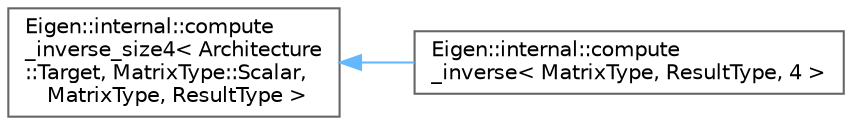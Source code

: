 digraph "Graphical Class Hierarchy"
{
 // LATEX_PDF_SIZE
  bgcolor="transparent";
  edge [fontname=Helvetica,fontsize=10,labelfontname=Helvetica,labelfontsize=10];
  node [fontname=Helvetica,fontsize=10,shape=box,height=0.2,width=0.4];
  rankdir="LR";
  Node0 [id="Node000000",label="Eigen::internal::compute\l_inverse_size4\< Architecture\l::Target, MatrixType::Scalar,\l MatrixType, ResultType \>",height=0.2,width=0.4,color="grey40", fillcolor="white", style="filled",URL="$structEigen_1_1internal_1_1compute__inverse__size4.html",tooltip=" "];
  Node0 -> Node1 [id="edge755_Node000000_Node000001",dir="back",color="steelblue1",style="solid",tooltip=" "];
  Node1 [id="Node000001",label="Eigen::internal::compute\l_inverse\< MatrixType, ResultType, 4 \>",height=0.2,width=0.4,color="grey40", fillcolor="white", style="filled",URL="$structEigen_1_1internal_1_1compute__inverse_3_01MatrixType_00_01ResultType_00_014_01_4.html",tooltip=" "];
}

